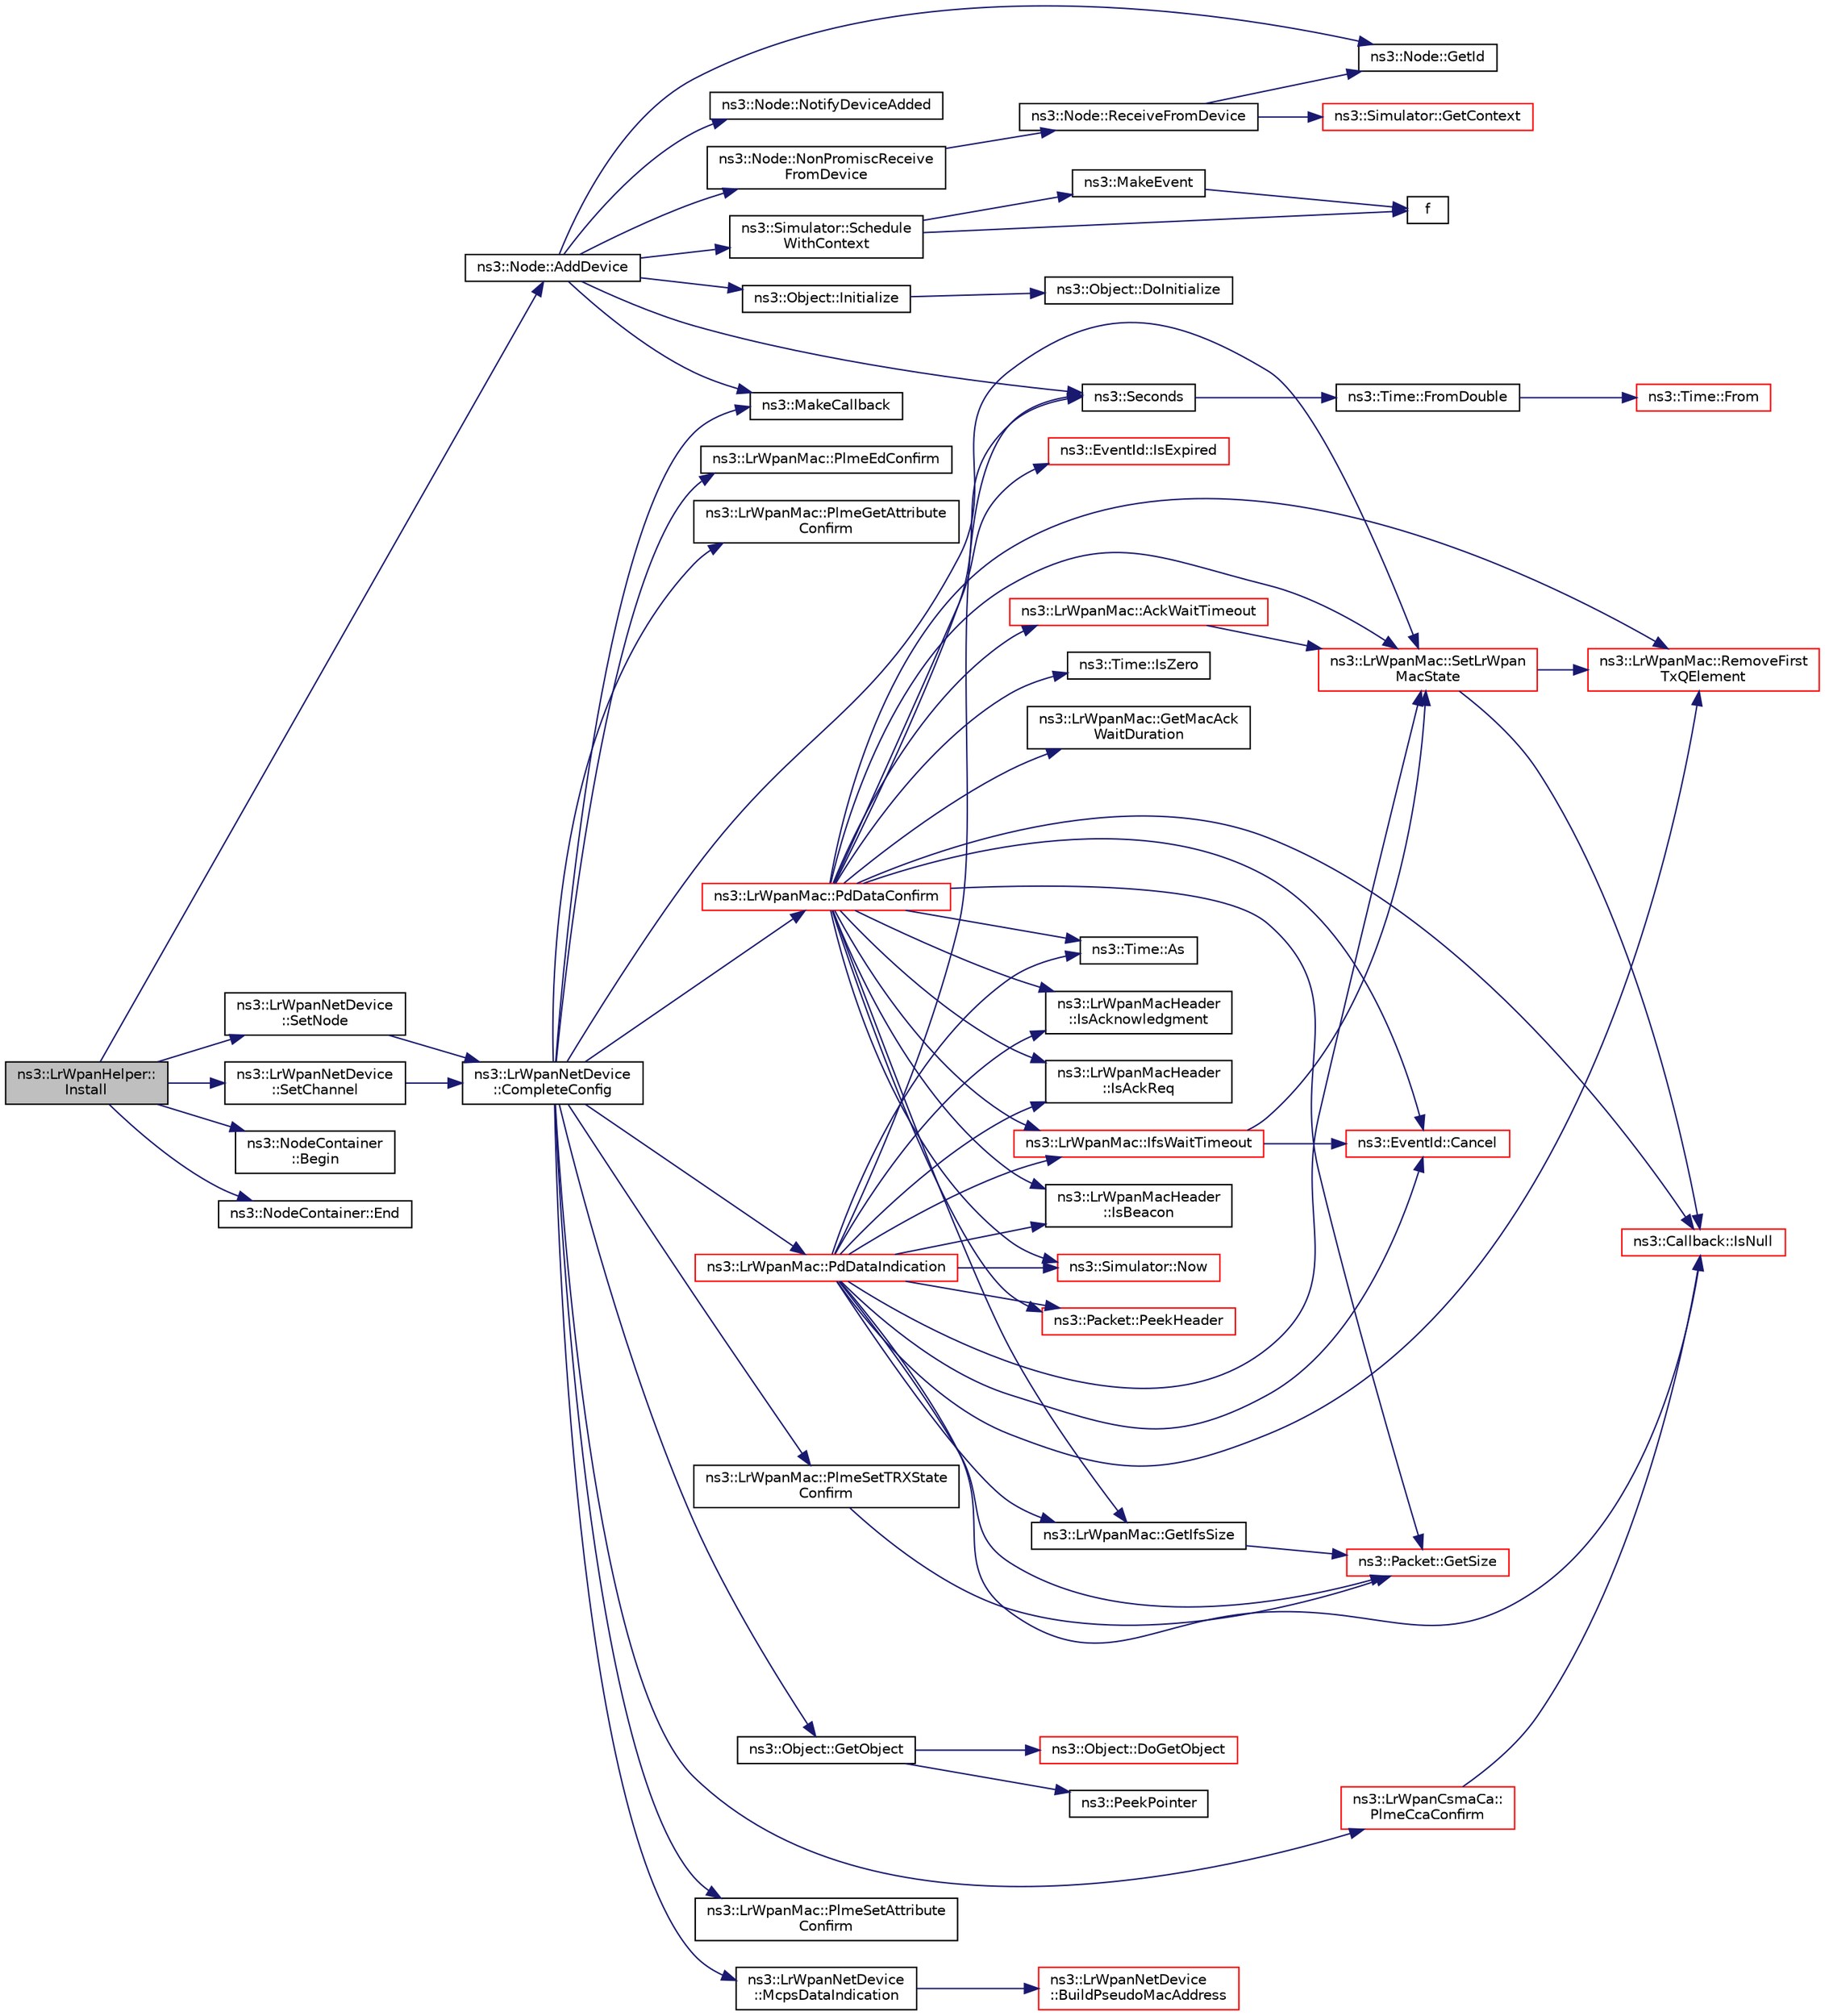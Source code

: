 digraph "ns3::LrWpanHelper::Install"
{
 // LATEX_PDF_SIZE
  edge [fontname="Helvetica",fontsize="10",labelfontname="Helvetica",labelfontsize="10"];
  node [fontname="Helvetica",fontsize="10",shape=record];
  rankdir="LR";
  Node1 [label="ns3::LrWpanHelper::\lInstall",height=0.2,width=0.4,color="black", fillcolor="grey75", style="filled", fontcolor="black",tooltip="Install a LrWpanNetDevice and the associated structures (e.g., channel) in the nodes."];
  Node1 -> Node2 [color="midnightblue",fontsize="10",style="solid",fontname="Helvetica"];
  Node2 [label="ns3::Node::AddDevice",height=0.2,width=0.4,color="black", fillcolor="white", style="filled",URL="$classns3_1_1_node.html#a42ff83ee1d5d1649c770d3f5b62375de",tooltip="Associate a NetDevice to this node."];
  Node2 -> Node3 [color="midnightblue",fontsize="10",style="solid",fontname="Helvetica"];
  Node3 [label="ns3::Node::GetId",height=0.2,width=0.4,color="black", fillcolor="white", style="filled",URL="$classns3_1_1_node.html#a2ed8663077afcb8db519296b0ada6355",tooltip=" "];
  Node2 -> Node4 [color="midnightblue",fontsize="10",style="solid",fontname="Helvetica"];
  Node4 [label="ns3::Object::Initialize",height=0.2,width=0.4,color="black", fillcolor="white", style="filled",URL="$classns3_1_1_object.html#af4411cb29971772fcd09203474a95078",tooltip="Invoke DoInitialize on all Objects aggregated to this one."];
  Node4 -> Node5 [color="midnightblue",fontsize="10",style="solid",fontname="Helvetica"];
  Node5 [label="ns3::Object::DoInitialize",height=0.2,width=0.4,color="black", fillcolor="white", style="filled",URL="$classns3_1_1_object.html#af8482a521433409fb5c7f749398c9dbe",tooltip="Initialize() implementation."];
  Node2 -> Node6 [color="midnightblue",fontsize="10",style="solid",fontname="Helvetica"];
  Node6 [label="ns3::MakeCallback",height=0.2,width=0.4,color="black", fillcolor="white", style="filled",URL="$namespacens3.html#af1dde3c04374147fca0cfe3b0766d664",tooltip="Build Callbacks for class method members which take varying numbers of arguments and potentially retu..."];
  Node2 -> Node7 [color="midnightblue",fontsize="10",style="solid",fontname="Helvetica"];
  Node7 [label="ns3::Node::NonPromiscReceive\lFromDevice",height=0.2,width=0.4,color="black", fillcolor="white", style="filled",URL="$classns3_1_1_node.html#a72ebf5bdc911879511f1e249d471f7e5",tooltip="Receive a packet from a device in non-promiscuous mode."];
  Node7 -> Node8 [color="midnightblue",fontsize="10",style="solid",fontname="Helvetica"];
  Node8 [label="ns3::Node::ReceiveFromDevice",height=0.2,width=0.4,color="black", fillcolor="white", style="filled",URL="$classns3_1_1_node.html#a6cbe61c071c85bb3ba5d4843132cd119",tooltip="Receive a packet from a device."];
  Node8 -> Node9 [color="midnightblue",fontsize="10",style="solid",fontname="Helvetica"];
  Node9 [label="ns3::Simulator::GetContext",height=0.2,width=0.4,color="red", fillcolor="white", style="filled",URL="$classns3_1_1_simulator.html#a8514b74ee2c42916b351b33c4a963bb0",tooltip="Get the current simulation context."];
  Node8 -> Node3 [color="midnightblue",fontsize="10",style="solid",fontname="Helvetica"];
  Node2 -> Node60 [color="midnightblue",fontsize="10",style="solid",fontname="Helvetica"];
  Node60 [label="ns3::Node::NotifyDeviceAdded",height=0.2,width=0.4,color="black", fillcolor="white", style="filled",URL="$classns3_1_1_node.html#ae85e535c650941f4f8ca6845a9f61e42",tooltip="Notifies all the DeviceAdditionListener about the new device added."];
  Node2 -> Node61 [color="midnightblue",fontsize="10",style="solid",fontname="Helvetica"];
  Node61 [label="ns3::Simulator::Schedule\lWithContext",height=0.2,width=0.4,color="black", fillcolor="white", style="filled",URL="$classns3_1_1_simulator.html#a6801feda0ccf0595cb48d1e962cd40a1",tooltip="Schedule an event with the given context."];
  Node61 -> Node62 [color="midnightblue",fontsize="10",style="solid",fontname="Helvetica"];
  Node62 [label="f",height=0.2,width=0.4,color="black", fillcolor="white", style="filled",URL="$80211b_8c.html#ae7ffc1a8f84fa47a0812b2f2b9627132",tooltip=" "];
  Node61 -> Node63 [color="midnightblue",fontsize="10",style="solid",fontname="Helvetica"];
  Node63 [label="ns3::MakeEvent",height=0.2,width=0.4,color="black", fillcolor="white", style="filled",URL="$group__makeeventfnptr.html#ga289a28a2497c18a9bd299e5e2014094b",tooltip="Make an EventImpl from a function pointer taking varying numbers of arguments."];
  Node63 -> Node62 [color="midnightblue",fontsize="10",style="solid",fontname="Helvetica"];
  Node2 -> Node64 [color="midnightblue",fontsize="10",style="solid",fontname="Helvetica"];
  Node64 [label="ns3::Seconds",height=0.2,width=0.4,color="black", fillcolor="white", style="filled",URL="$group__timecivil.html#ga33c34b816f8ff6628e33d5c8e9713b9e",tooltip="Construct a Time in the indicated unit."];
  Node64 -> Node65 [color="midnightblue",fontsize="10",style="solid",fontname="Helvetica"];
  Node65 [label="ns3::Time::FromDouble",height=0.2,width=0.4,color="black", fillcolor="white", style="filled",URL="$classns3_1_1_time.html#a60e845f4a74e62495b86356afe604cb4",tooltip="Create a Time equal to value in unit unit."];
  Node65 -> Node66 [color="midnightblue",fontsize="10",style="solid",fontname="Helvetica"];
  Node66 [label="ns3::Time::From",height=0.2,width=0.4,color="red", fillcolor="white", style="filled",URL="$classns3_1_1_time.html#a34e4acc13d0e08cc8cb9cd3b838b9baf",tooltip="Create a Time in the current unit."];
  Node1 -> Node70 [color="midnightblue",fontsize="10",style="solid",fontname="Helvetica"];
  Node70 [label="ns3::NodeContainer\l::Begin",height=0.2,width=0.4,color="black", fillcolor="white", style="filled",URL="$classns3_1_1_node_container.html#a2bfe1f50688c96e0888b1907e1e2f324",tooltip="Get an iterator which refers to the first Node in the container."];
  Node1 -> Node71 [color="midnightblue",fontsize="10",style="solid",fontname="Helvetica"];
  Node71 [label="ns3::NodeContainer::End",height=0.2,width=0.4,color="black", fillcolor="white", style="filled",URL="$classns3_1_1_node_container.html#a4904853b5d3e86f622a2ef8b4e959e08",tooltip="Get an iterator which indicates past-the-last Node in the container."];
  Node1 -> Node72 [color="midnightblue",fontsize="10",style="solid",fontname="Helvetica"];
  Node72 [label="ns3::LrWpanNetDevice\l::SetChannel",height=0.2,width=0.4,color="black", fillcolor="white", style="filled",URL="$classns3_1_1_lr_wpan_net_device.html#a3a16a06be6078dcc9b54d705bf8bc98a",tooltip="Set the channel to which the NetDevice, and therefore the PHY, should be attached to."];
  Node72 -> Node73 [color="midnightblue",fontsize="10",style="solid",fontname="Helvetica"];
  Node73 [label="ns3::LrWpanNetDevice\l::CompleteConfig",height=0.2,width=0.4,color="black", fillcolor="white", style="filled",URL="$classns3_1_1_lr_wpan_net_device.html#a2851594198a88409d0a25401e9c61997",tooltip="Configure PHY, MAC and CSMA/CA."];
  Node73 -> Node74 [color="midnightblue",fontsize="10",style="solid",fontname="Helvetica"];
  Node74 [label="ns3::Object::GetObject",height=0.2,width=0.4,color="black", fillcolor="white", style="filled",URL="$classns3_1_1_object.html#ad21f5401ff705cd29c37f931ea3afc18",tooltip="Get a pointer to the requested aggregated Object."];
  Node74 -> Node75 [color="midnightblue",fontsize="10",style="solid",fontname="Helvetica"];
  Node75 [label="ns3::Object::DoGetObject",height=0.2,width=0.4,color="red", fillcolor="white", style="filled",URL="$classns3_1_1_object.html#a7c009975f7c0994cb47a69f713745e0a",tooltip="Find an Object of TypeId tid in the aggregates of this Object."];
  Node74 -> Node80 [color="midnightblue",fontsize="10",style="solid",fontname="Helvetica"];
  Node80 [label="ns3::PeekPointer",height=0.2,width=0.4,color="black", fillcolor="white", style="filled",URL="$namespacens3.html#af2a7557fe9afdd98d8f6f8f6e412cf5a",tooltip=" "];
  Node73 -> Node6 [color="midnightblue",fontsize="10",style="solid",fontname="Helvetica"];
  Node73 -> Node81 [color="midnightblue",fontsize="10",style="solid",fontname="Helvetica"];
  Node81 [label="ns3::LrWpanNetDevice\l::McpsDataIndication",height=0.2,width=0.4,color="black", fillcolor="white", style="filled",URL="$classns3_1_1_lr_wpan_net_device.html#a620a7403f05c4dc25de92c7304e4f17d",tooltip="The callback used by the MAC to hand over incoming packets to the NetDevice."];
  Node81 -> Node82 [color="midnightblue",fontsize="10",style="solid",fontname="Helvetica"];
  Node82 [label="ns3::LrWpanNetDevice\l::BuildPseudoMacAddress",height=0.2,width=0.4,color="red", fillcolor="white", style="filled",URL="$classns3_1_1_lr_wpan_net_device.html#ac8be64e9c1cd6959e1c79ba18090ca91",tooltip="Builds a \"pseudo 48-bit address\" from the PanId and Short Address The form is PanId : 0x0 : 0x0 : Sho..."];
  Node73 -> Node85 [color="midnightblue",fontsize="10",style="solid",fontname="Helvetica"];
  Node85 [label="ns3::LrWpanMac::PdDataConfirm",height=0.2,width=0.4,color="red", fillcolor="white", style="filled",URL="$classns3_1_1_lr_wpan_mac.html#ac81207dec57efdb50dc4b1132e68399f",tooltip="IEEE 802.15.4-2006 section 6.2.1.2 Confirm the end of transmission of an MPDU to MAC."];
  Node85 -> Node86 [color="midnightblue",fontsize="10",style="solid",fontname="Helvetica"];
  Node86 [label="ns3::LrWpanMac::AckWaitTimeout",height=0.2,width=0.4,color="red", fillcolor="white", style="filled",URL="$classns3_1_1_lr_wpan_mac.html#ae22b4d0c1d90b75101491f1e74237029",tooltip="Handle an ACK timeout with a packet retransmission, if there are retransmission left,..."];
  Node86 -> Node109 [color="midnightblue",fontsize="10",style="solid",fontname="Helvetica"];
  Node109 [label="ns3::LrWpanMac::SetLrWpan\lMacState",height=0.2,width=0.4,color="red", fillcolor="white", style="filled",URL="$classns3_1_1_lr_wpan_mac.html#a6749a353feb70bbb851b03477f56dc69",tooltip="CSMA-CA algorithm calls back the MAC after executing channel assessment."];
  Node109 -> Node88 [color="midnightblue",fontsize="10",style="solid",fontname="Helvetica"];
  Node88 [label="ns3::Callback::IsNull",height=0.2,width=0.4,color="red", fillcolor="white", style="filled",URL="$classns3_1_1_callback.html#a42eb007ca42c35b96daa497d6d42d5f2",tooltip="Check for null implementation."];
  Node109 -> Node90 [color="midnightblue",fontsize="10",style="solid",fontname="Helvetica"];
  Node90 [label="ns3::LrWpanMac::RemoveFirst\lTxQElement",height=0.2,width=0.4,color="red", fillcolor="white", style="filled",URL="$classns3_1_1_lr_wpan_mac.html#a359da7ecf2f56e4f62f5e8173bf989dd",tooltip="Remove the tip of the transmission queue, including clean up related to the last packet transmission."];
  Node85 -> Node44 [color="midnightblue",fontsize="10",style="solid",fontname="Helvetica"];
  Node44 [label="ns3::Time::As",height=0.2,width=0.4,color="black", fillcolor="white", style="filled",URL="$classns3_1_1_time.html#ad5198e31c2512226ca0e58b31fad7fd0",tooltip="Attach a unit to a Time, to facilitate output in a specific unit."];
  Node85 -> Node126 [color="midnightblue",fontsize="10",style="solid",fontname="Helvetica"];
  Node126 [label="ns3::EventId::Cancel",height=0.2,width=0.4,color="red", fillcolor="white", style="filled",URL="$classns3_1_1_event_id.html#a993ae94e48e014e1afd47edb16db7a11",tooltip="This method is syntactic sugar for the ns3::Simulator::Cancel method."];
  Node85 -> Node129 [color="midnightblue",fontsize="10",style="solid",fontname="Helvetica"];
  Node129 [label="ns3::LrWpanMac::GetIfsSize",height=0.2,width=0.4,color="black", fillcolor="white", style="filled",URL="$classns3_1_1_lr_wpan_mac.html#a035939492d340ec3aa862a40055c5b12",tooltip="Get the size of the Interframe Space according to MPDU size (m_txPkt)."];
  Node129 -> Node130 [color="midnightblue",fontsize="10",style="solid",fontname="Helvetica"];
  Node130 [label="ns3::Packet::GetSize",height=0.2,width=0.4,color="red", fillcolor="white", style="filled",URL="$classns3_1_1_packet.html#afff7cb1ff518ee6dc0d424e10a5ad6ec",tooltip="Returns the the size in bytes of the packet (including the zero-filled initial payload)."];
  Node85 -> Node132 [color="midnightblue",fontsize="10",style="solid",fontname="Helvetica"];
  Node132 [label="ns3::LrWpanMac::GetMacAck\lWaitDuration",height=0.2,width=0.4,color="black", fillcolor="white", style="filled",URL="$classns3_1_1_lr_wpan_mac.html#a205de9f26151a89d2db07e9119d1656a",tooltip="Get the macAckWaitDuration attribute value."];
  Node85 -> Node130 [color="midnightblue",fontsize="10",style="solid",fontname="Helvetica"];
  Node85 -> Node133 [color="midnightblue",fontsize="10",style="solid",fontname="Helvetica"];
  Node133 [label="ns3::LrWpanMac::IfsWaitTimeout",height=0.2,width=0.4,color="red", fillcolor="white", style="filled",URL="$classns3_1_1_lr_wpan_mac.html#ac2350783e15aa82466d9351392eb28bf",tooltip="After a successful transmission of a frame (beacon, data) or an ack frame reception,..."];
  Node133 -> Node126 [color="midnightblue",fontsize="10",style="solid",fontname="Helvetica"];
  Node133 -> Node109 [color="midnightblue",fontsize="10",style="solid",fontname="Helvetica"];
  Node85 -> Node134 [color="midnightblue",fontsize="10",style="solid",fontname="Helvetica"];
  Node134 [label="ns3::LrWpanMacHeader\l::IsAcknowledgment",height=0.2,width=0.4,color="black", fillcolor="white", style="filled",URL="$classns3_1_1_lr_wpan_mac_header.html#ae59f80cedbadfdd863e2bf068b987aad",tooltip="Returns true if the header is an ack."];
  Node85 -> Node135 [color="midnightblue",fontsize="10",style="solid",fontname="Helvetica"];
  Node135 [label="ns3::LrWpanMacHeader\l::IsAckReq",height=0.2,width=0.4,color="black", fillcolor="white", style="filled",URL="$classns3_1_1_lr_wpan_mac_header.html#ac2abbbd1a822d3f8364eb1670cc988d8",tooltip="Check if Ack."];
  Node85 -> Node136 [color="midnightblue",fontsize="10",style="solid",fontname="Helvetica"];
  Node136 [label="ns3::LrWpanMacHeader\l::IsBeacon",height=0.2,width=0.4,color="black", fillcolor="white", style="filled",URL="$classns3_1_1_lr_wpan_mac_header.html#a3b77d46e91bc9f6b6ec3cbd5b44931fe",tooltip="Returns true if the header is a beacon."];
  Node85 -> Node113 [color="midnightblue",fontsize="10",style="solid",fontname="Helvetica"];
  Node113 [label="ns3::EventId::IsExpired",height=0.2,width=0.4,color="red", fillcolor="white", style="filled",URL="$classns3_1_1_event_id.html#acc25141054209b1a286a5471a51bd0c0",tooltip="This method is syntactic sugar for the ns3::Simulator::IsExpired method."];
  Node85 -> Node88 [color="midnightblue",fontsize="10",style="solid",fontname="Helvetica"];
  Node85 -> Node137 [color="midnightblue",fontsize="10",style="solid",fontname="Helvetica"];
  Node137 [label="ns3::Time::IsZero",height=0.2,width=0.4,color="black", fillcolor="white", style="filled",URL="$classns3_1_1_time.html#ac4f1f3f3aeff82c1a7d96e0b0ae2220b",tooltip="Exactly equivalent to t == 0."];
  Node85 -> Node46 [color="midnightblue",fontsize="10",style="solid",fontname="Helvetica"];
  Node46 [label="ns3::Simulator::Now",height=0.2,width=0.4,color="red", fillcolor="white", style="filled",URL="$classns3_1_1_simulator.html#ac3178fa975b419f7875e7105be122800",tooltip="Return the current simulation virtual time."];
  Node85 -> Node138 [color="midnightblue",fontsize="10",style="solid",fontname="Helvetica"];
  Node138 [label="ns3::Packet::PeekHeader",height=0.2,width=0.4,color="red", fillcolor="white", style="filled",URL="$classns3_1_1_packet.html#acc152757db7d44974640b089335b7003",tooltip="Deserialize but does not remove the header from the internal buffer."];
  Node85 -> Node90 [color="midnightblue",fontsize="10",style="solid",fontname="Helvetica"];
  Node85 -> Node64 [color="midnightblue",fontsize="10",style="solid",fontname="Helvetica"];
  Node85 -> Node109 [color="midnightblue",fontsize="10",style="solid",fontname="Helvetica"];
  Node73 -> Node210 [color="midnightblue",fontsize="10",style="solid",fontname="Helvetica"];
  Node210 [label="ns3::LrWpanMac::PdDataIndication",height=0.2,width=0.4,color="red", fillcolor="white", style="filled",URL="$classns3_1_1_lr_wpan_mac.html#a71139cc1bd26ab1c0a9c2e7791631389",tooltip="IEEE 802.15.4-2006 section 6.2.1.3 PD-DATA.indication Indicates the transfer of an MPDU from PHY to M..."];
  Node210 -> Node44 [color="midnightblue",fontsize="10",style="solid",fontname="Helvetica"];
  Node210 -> Node126 [color="midnightblue",fontsize="10",style="solid",fontname="Helvetica"];
  Node210 -> Node129 [color="midnightblue",fontsize="10",style="solid",fontname="Helvetica"];
  Node210 -> Node130 [color="midnightblue",fontsize="10",style="solid",fontname="Helvetica"];
  Node210 -> Node133 [color="midnightblue",fontsize="10",style="solid",fontname="Helvetica"];
  Node210 -> Node134 [color="midnightblue",fontsize="10",style="solid",fontname="Helvetica"];
  Node210 -> Node135 [color="midnightblue",fontsize="10",style="solid",fontname="Helvetica"];
  Node210 -> Node136 [color="midnightblue",fontsize="10",style="solid",fontname="Helvetica"];
  Node210 -> Node88 [color="midnightblue",fontsize="10",style="solid",fontname="Helvetica"];
  Node210 -> Node46 [color="midnightblue",fontsize="10",style="solid",fontname="Helvetica"];
  Node210 -> Node138 [color="midnightblue",fontsize="10",style="solid",fontname="Helvetica"];
  Node210 -> Node90 [color="midnightblue",fontsize="10",style="solid",fontname="Helvetica"];
  Node210 -> Node64 [color="midnightblue",fontsize="10",style="solid",fontname="Helvetica"];
  Node210 -> Node109 [color="midnightblue",fontsize="10",style="solid",fontname="Helvetica"];
  Node73 -> Node238 [color="midnightblue",fontsize="10",style="solid",fontname="Helvetica"];
  Node238 [label="ns3::LrWpanCsmaCa::\lPlmeCcaConfirm",height=0.2,width=0.4,color="red", fillcolor="white", style="filled",URL="$classns3_1_1_lr_wpan_csma_ca.html#a1bf49464e78fc85f292ce927f79f5d84",tooltip="IEEE 802.15.4-2006 section 6.2.2.2 PLME-CCA.confirm status."];
  Node238 -> Node88 [color="midnightblue",fontsize="10",style="solid",fontname="Helvetica"];
  Node73 -> Node262 [color="midnightblue",fontsize="10",style="solid",fontname="Helvetica"];
  Node262 [label="ns3::LrWpanMac::PlmeEdConfirm",height=0.2,width=0.4,color="black", fillcolor="white", style="filled",URL="$classns3_1_1_lr_wpan_mac.html#a372f799dc789d4a24f7c6ba02c728ca3",tooltip="IEEE 802.15.4-2006 section 6.2.2.4 PLME-ED.confirm status and energy level."];
  Node73 -> Node263 [color="midnightblue",fontsize="10",style="solid",fontname="Helvetica"];
  Node263 [label="ns3::LrWpanMac::PlmeGetAttribute\lConfirm",height=0.2,width=0.4,color="black", fillcolor="white", style="filled",URL="$classns3_1_1_lr_wpan_mac.html#a94441fcedfe8decefa629115668efb33",tooltip="IEEE 802.15.4-2006 section 6.2.2.6 PLME-GET.confirm Get attributes per definition from Table 23 in se..."];
  Node73 -> Node264 [color="midnightblue",fontsize="10",style="solid",fontname="Helvetica"];
  Node264 [label="ns3::LrWpanMac::PlmeSetAttribute\lConfirm",height=0.2,width=0.4,color="black", fillcolor="white", style="filled",URL="$classns3_1_1_lr_wpan_mac.html#aa28b4bf7ea32aaf9b0c8554e384f279a",tooltip="IEEE 802.15.4-2006 section 6.2.2.10 PLME-SET.confirm Set attributes per definition from Table 23 in s..."];
  Node73 -> Node265 [color="midnightblue",fontsize="10",style="solid",fontname="Helvetica"];
  Node265 [label="ns3::LrWpanMac::PlmeSetTRXState\lConfirm",height=0.2,width=0.4,color="black", fillcolor="white", style="filled",URL="$classns3_1_1_lr_wpan_mac.html#a179b41ff2bf7435896b150cf83a00f02",tooltip="IEEE 802.15.4-2006 section 6.2.2.8 PLME-SET-TRX-STATE.confirm Set PHY state."];
  Node265 -> Node130 [color="midnightblue",fontsize="10",style="solid",fontname="Helvetica"];
  Node73 -> Node109 [color="midnightblue",fontsize="10",style="solid",fontname="Helvetica"];
  Node1 -> Node266 [color="midnightblue",fontsize="10",style="solid",fontname="Helvetica"];
  Node266 [label="ns3::LrWpanNetDevice\l::SetNode",height=0.2,width=0.4,color="black", fillcolor="white", style="filled",URL="$classns3_1_1_lr_wpan_net_device.html#a1eaad99ee6281913a727ba92b2b1cc2d",tooltip=" "];
  Node266 -> Node73 [color="midnightblue",fontsize="10",style="solid",fontname="Helvetica"];
}
